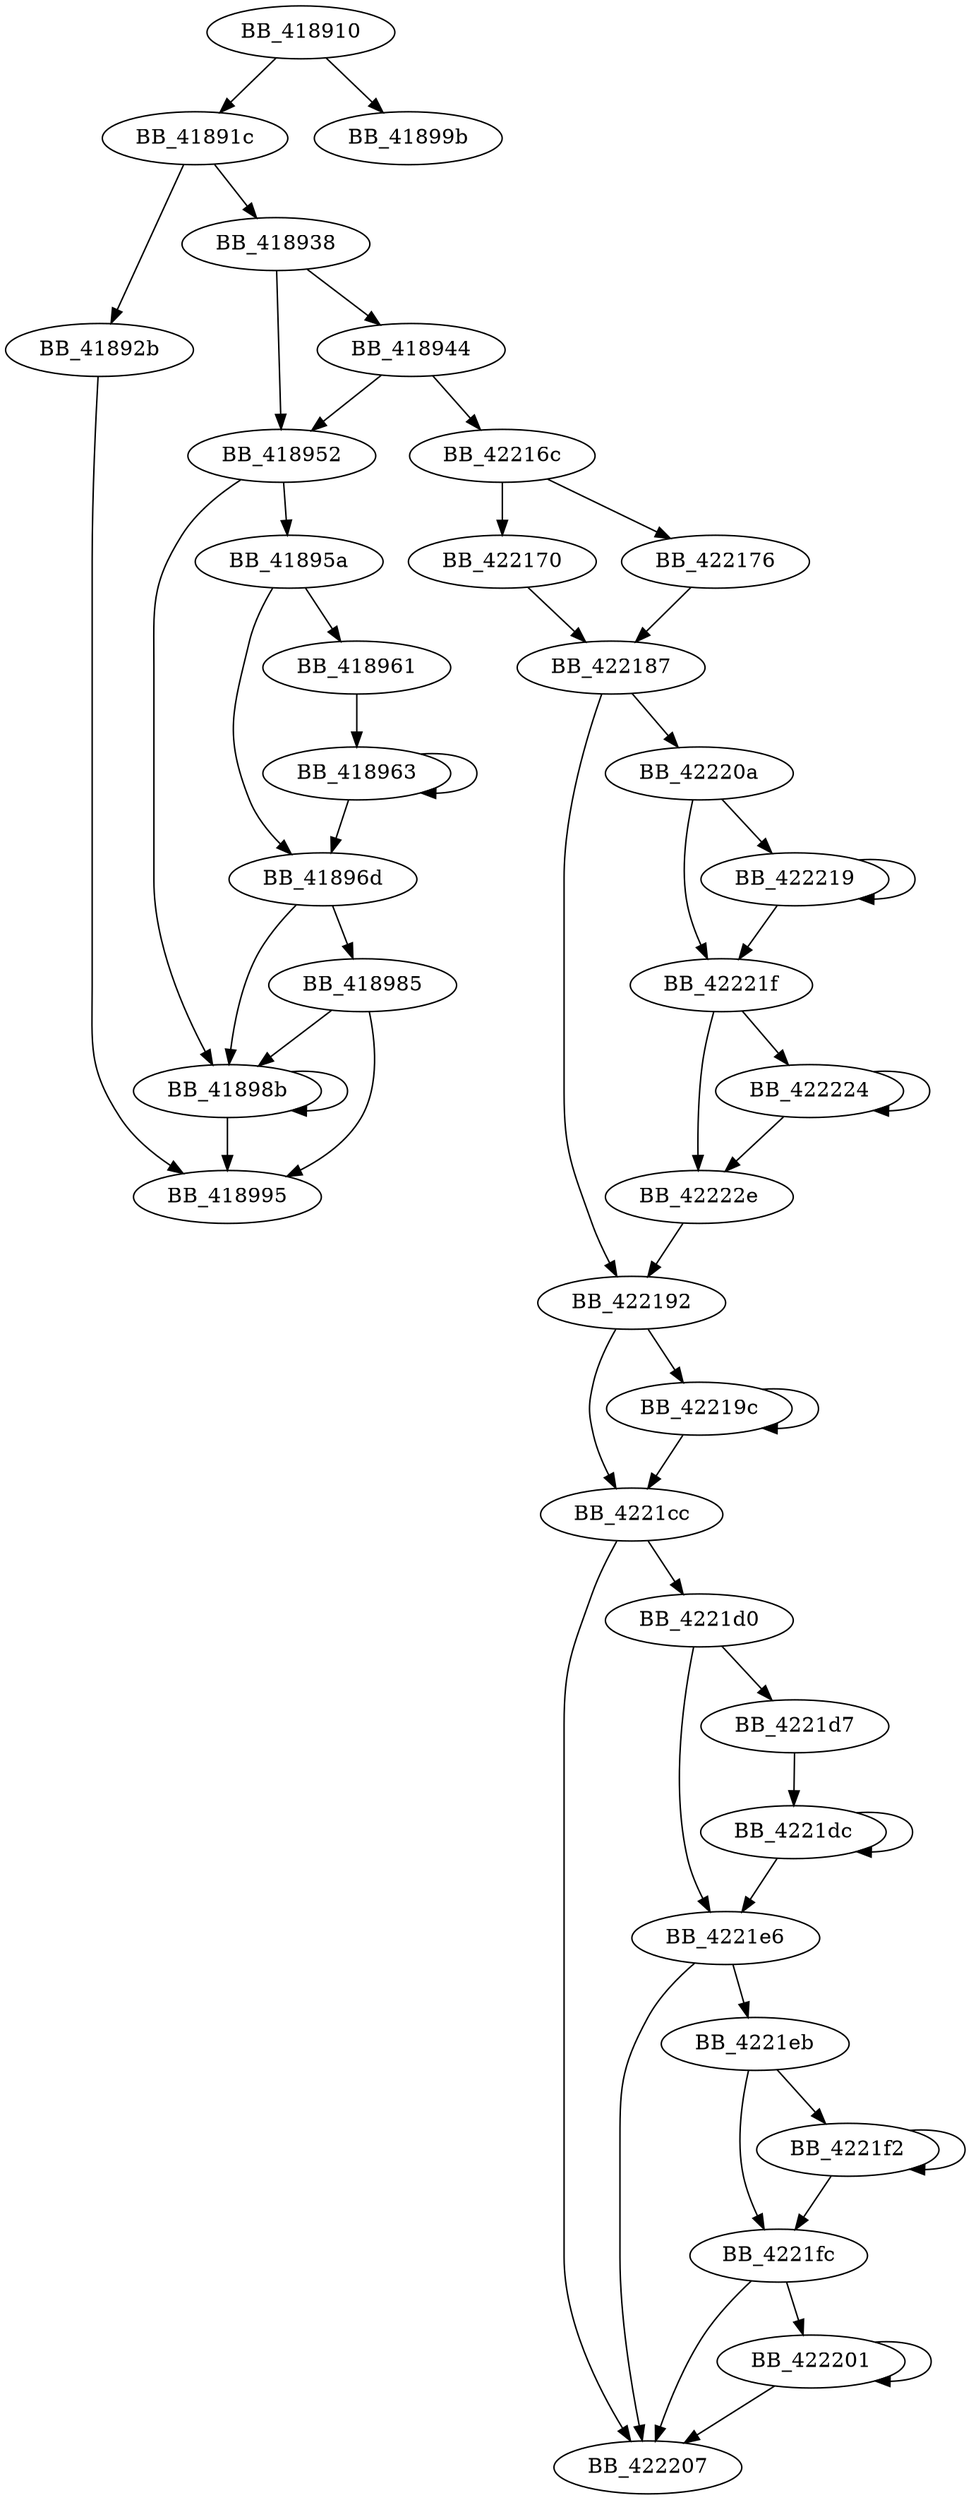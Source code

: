 DiGraph _memset{
BB_418910->BB_41891c
BB_418910->BB_41899b
BB_41891c->BB_41892b
BB_41891c->BB_418938
BB_41892b->BB_418995
BB_418938->BB_418944
BB_418938->BB_418952
BB_418944->BB_418952
BB_418944->BB_42216c
BB_418952->BB_41895a
BB_418952->BB_41898b
BB_41895a->BB_418961
BB_41895a->BB_41896d
BB_418961->BB_418963
BB_418963->BB_418963
BB_418963->BB_41896d
BB_41896d->BB_418985
BB_41896d->BB_41898b
BB_418985->BB_41898b
BB_418985->BB_418995
BB_41898b->BB_41898b
BB_41898b->BB_418995
BB_42216c->BB_422170
BB_42216c->BB_422176
BB_422170->BB_422187
BB_422176->BB_422187
BB_422187->BB_422192
BB_422187->BB_42220a
BB_422192->BB_42219c
BB_422192->BB_4221cc
BB_42219c->BB_42219c
BB_42219c->BB_4221cc
BB_4221cc->BB_4221d0
BB_4221cc->BB_422207
BB_4221d0->BB_4221d7
BB_4221d0->BB_4221e6
BB_4221d7->BB_4221dc
BB_4221dc->BB_4221dc
BB_4221dc->BB_4221e6
BB_4221e6->BB_4221eb
BB_4221e6->BB_422207
BB_4221eb->BB_4221f2
BB_4221eb->BB_4221fc
BB_4221f2->BB_4221f2
BB_4221f2->BB_4221fc
BB_4221fc->BB_422201
BB_4221fc->BB_422207
BB_422201->BB_422201
BB_422201->BB_422207
BB_42220a->BB_422219
BB_42220a->BB_42221f
BB_422219->BB_422219
BB_422219->BB_42221f
BB_42221f->BB_422224
BB_42221f->BB_42222e
BB_422224->BB_422224
BB_422224->BB_42222e
BB_42222e->BB_422192
}
